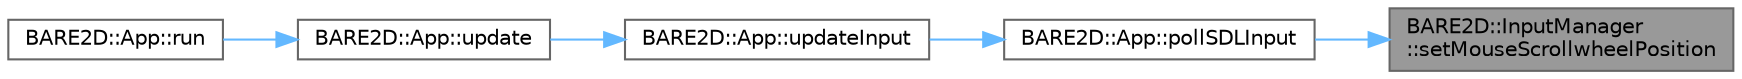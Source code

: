 digraph "BARE2D::InputManager::setMouseScrollwheelPosition"
{
 // INTERACTIVE_SVG=YES
 // LATEX_PDF_SIZE
  bgcolor="transparent";
  edge [fontname=Helvetica,fontsize=10,labelfontname=Helvetica,labelfontsize=10];
  node [fontname=Helvetica,fontsize=10,shape=box,height=0.2,width=0.4];
  rankdir="RL";
  Node1 [label="BARE2D::InputManager\l::setMouseScrollwheelPosition",height=0.2,width=0.4,color="gray40", fillcolor="grey60", style="filled", fontcolor="black",tooltip="Sets the \"position\" of the scrollwheel - essentially, how much it has moved since the last frame."];
  Node1 -> Node2 [dir="back",color="steelblue1",style="solid"];
  Node2 [label="BARE2D::App::pollSDLInput",height=0.2,width=0.4,color="grey40", fillcolor="white", style="filled",URL="$class_b_a_r_e2_d_1_1_app.html#af9894f9e43d2620a21db76752fdb7fc4",tooltip="Polls inputs from SDL and updates the inputmanager as appropriate."];
  Node2 -> Node3 [dir="back",color="steelblue1",style="solid"];
  Node3 [label="BARE2D::App::updateInput",height=0.2,width=0.4,color="grey40", fillcolor="white", style="filled",URL="$class_b_a_r_e2_d_1_1_app.html#a88670d45389ef8ac5211227debf322e2",tooltip="Updates any input, and throws it down the pipeline!"];
  Node3 -> Node4 [dir="back",color="steelblue1",style="solid"];
  Node4 [label="BARE2D::App::update",height=0.2,width=0.4,color="grey40", fillcolor="white", style="filled",URL="$class_b_a_r_e2_d_1_1_app.html#ae0fb15b02f63b3b737041135b968ac55",tooltip="Updates input, output, etc. Only for internal use."];
  Node4 -> Node5 [dir="back",color="steelblue1",style="solid"];
  Node5 [label="BARE2D::App::run",height=0.2,width=0.4,color="grey40", fillcolor="white", style="filled",URL="$class_b_a_r_e2_d_1_1_app.html#a767c055c78bbf86b34bbd47e4b05ee01",tooltip="Runs the program! Starts the update-draw loop."];
}
